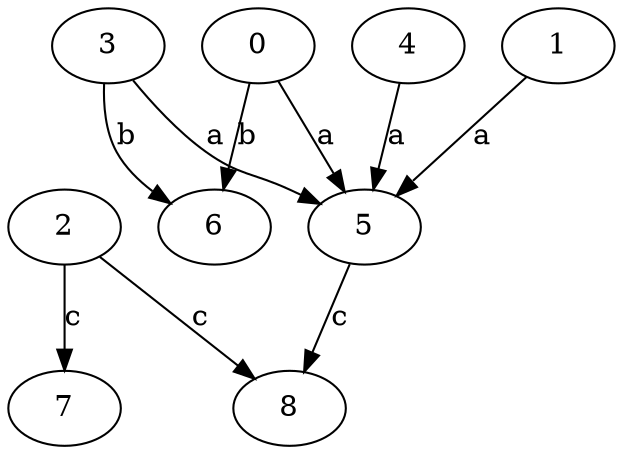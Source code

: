 strict digraph  {
2;
3;
4;
5;
0;
6;
1;
7;
8;
2 -> 7  [label=c];
2 -> 8  [label=c];
3 -> 5  [label=a];
3 -> 6  [label=b];
4 -> 5  [label=a];
5 -> 8  [label=c];
0 -> 5  [label=a];
0 -> 6  [label=b];
1 -> 5  [label=a];
}
